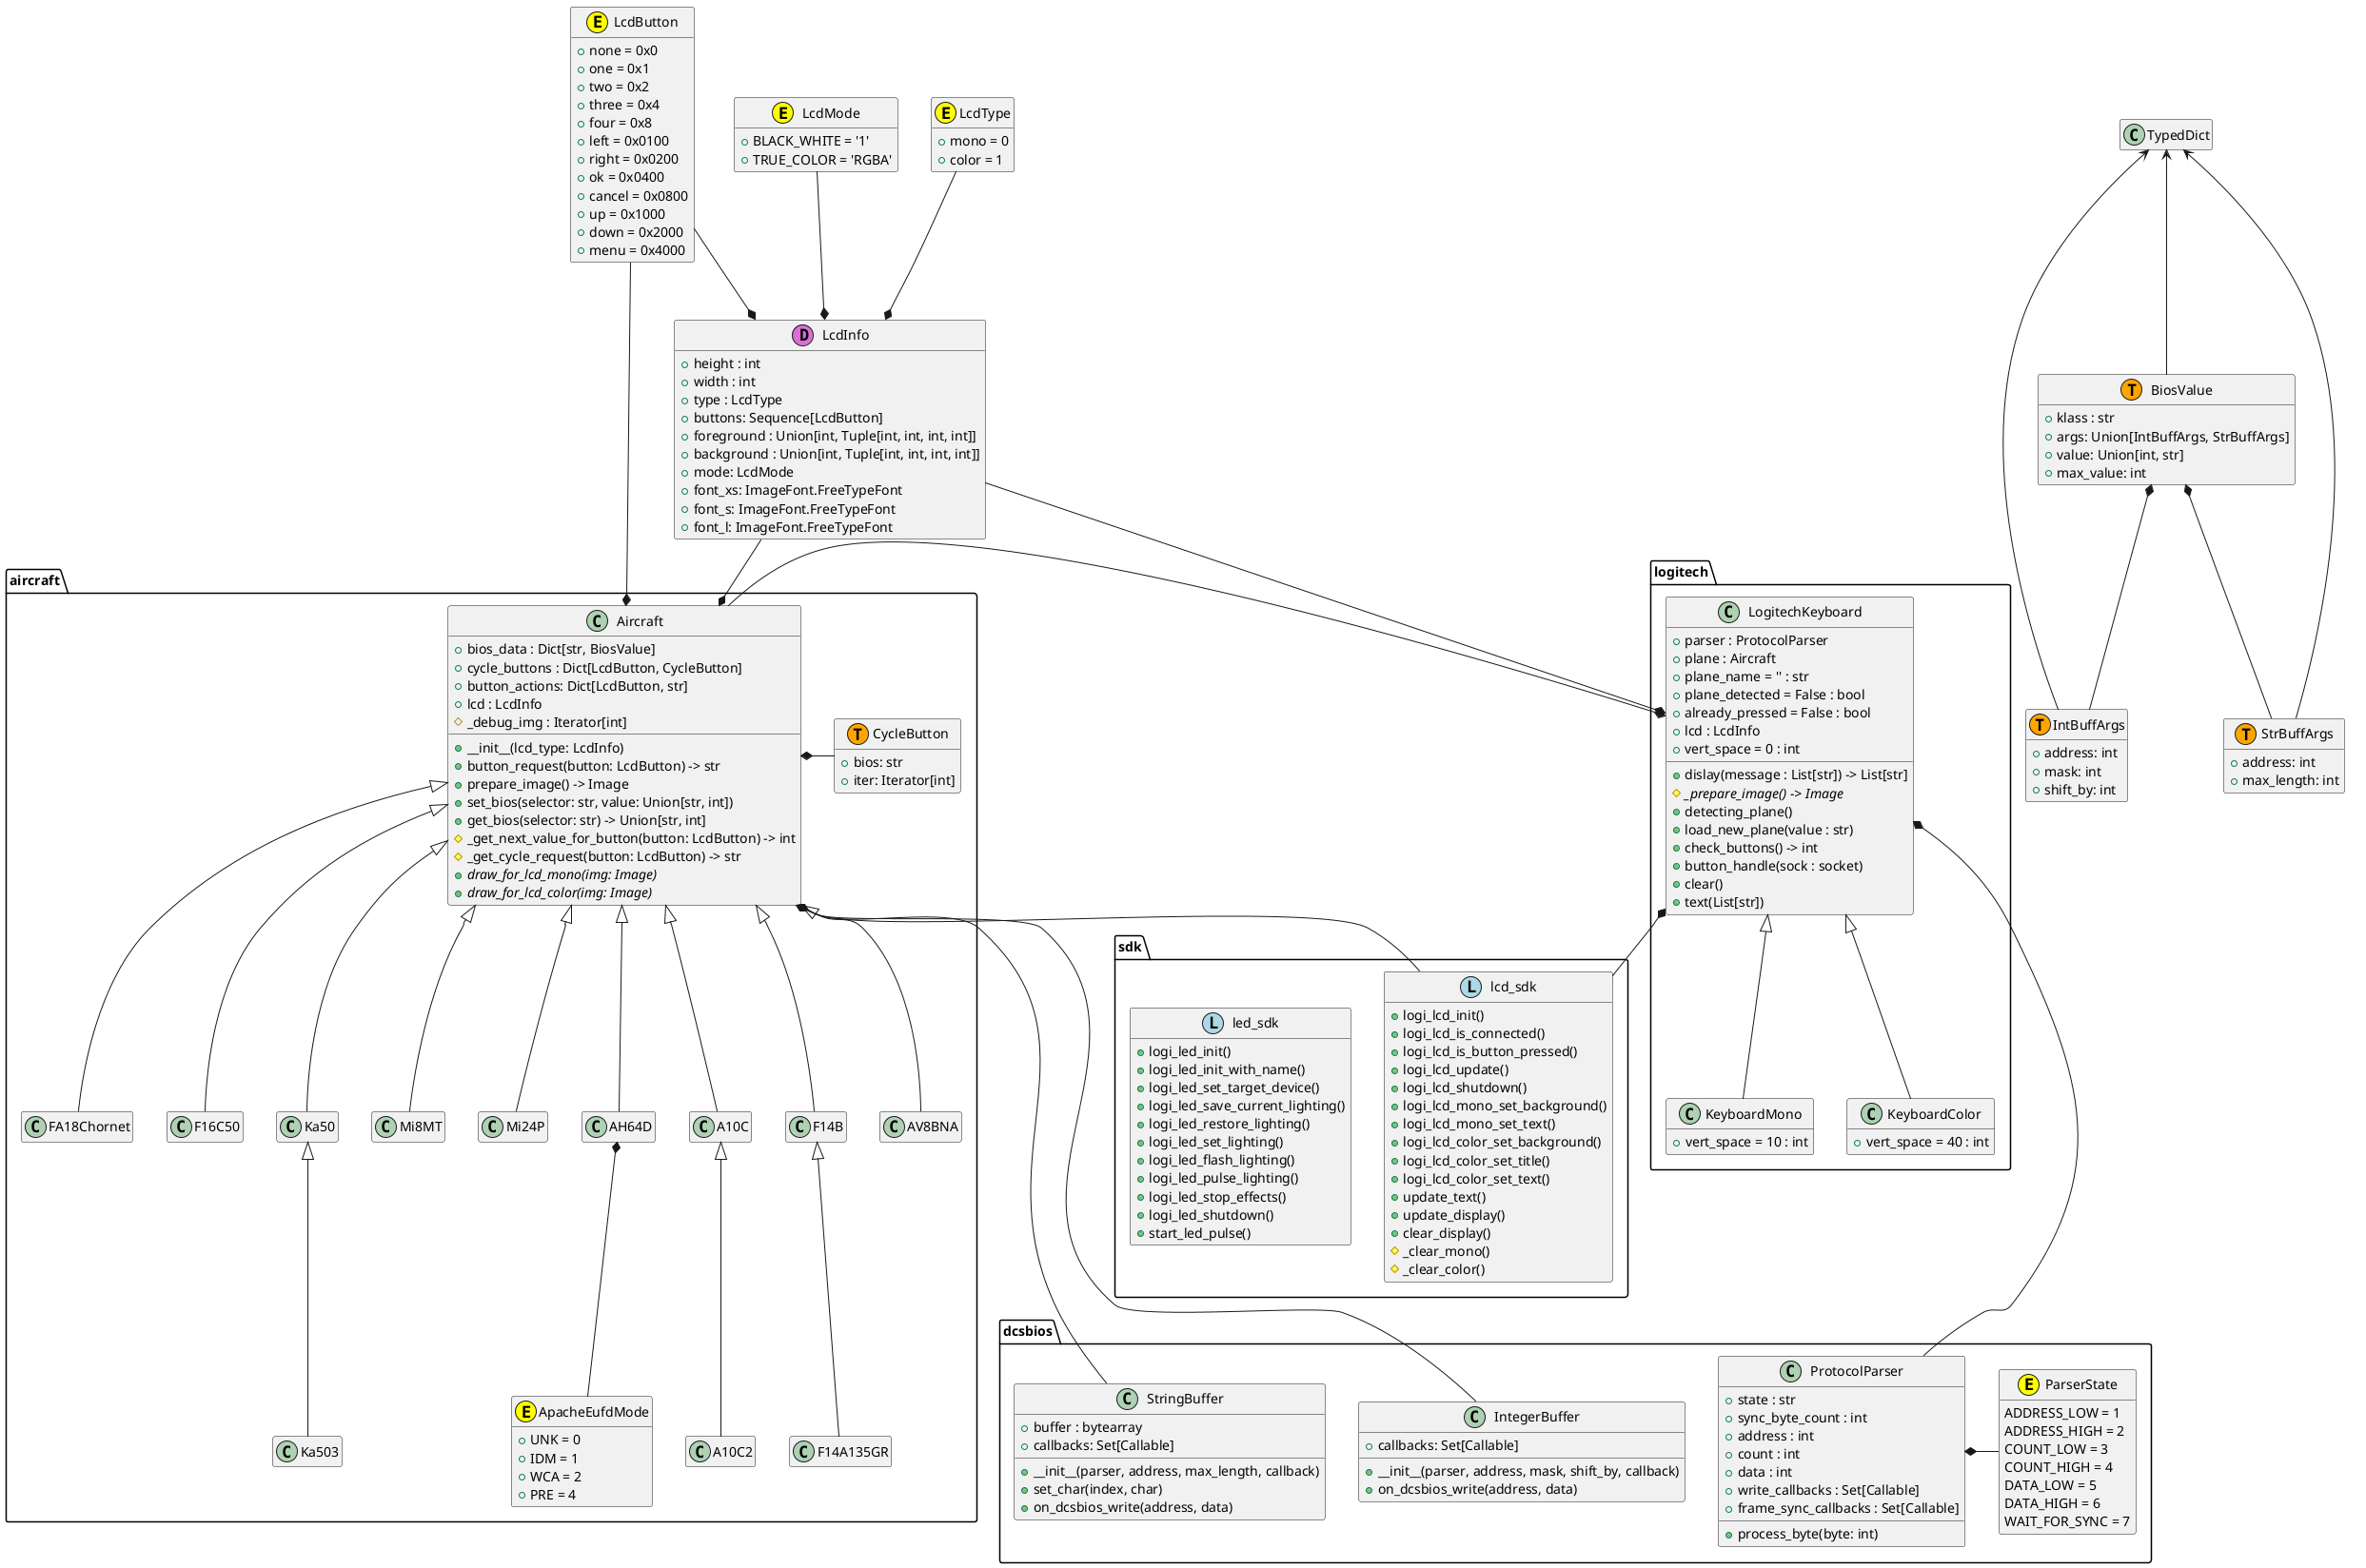 @startuml
hide empty members

package dcsbios {
    class ProtocolParser {
        + state : str
        + sync_byte_count : int
        + address : int
        + count : int
        + data : int
        + write_callbacks : Set[Callable]
        + frame_sync_callbacks : Set[Callable]
        + process_byte(byte: int)
    }

    class StringBuffer {
        + buffer : bytearray
        + callbacks: Set[Callable]
        + __init__(parser, address, max_length, callback)
        + set_char(index, char)
        + on_dcsbios_write(address, data)
    }

    class IntegerBuffer {
        + callbacks: Set[Callable]
        + __init__(parser, address, mask, shift_by, callback)
        + on_dcsbios_write(address, data)
    }
    class ParserState <<(E,yellow)>> {
        ADDRESS_LOW = 1
        ADDRESS_HIGH = 2
        COUNT_LOW = 3
        COUNT_HIGH = 4
        DATA_LOW = 5
        DATA_HIGH = 6
        WAIT_FOR_SYNC = 7
    }
    ProtocolParser *- ParserState
}

package logitech {
    LogitechKeyboard <|-- KeyboardMono
    LogitechKeyboard <|-- KeyboardColor

    class LogitechKeyboard {
        + parser : ProtocolParser
        + plane : Aircraft
        + plane_name = '' : str
        + plane_detected = False : bool
        + already_pressed = False : bool
        + lcd : LcdInfo
        + vert_space = 0 : int
        + dislay(message : List[str]) -> List[str]
        # {abstract} _prepare_image() -> Image
        + detecting_plane()
        + load_new_plane(value : str)
        + check_buttons() -> int
        + button_handle(sock : socket)
        + clear()
        + text(List[str])
    }

    class KeyboardMono {
        + vert_space = 10 : int
    }

    class KeyboardColor {
        + vert_space = 40 : int
    }
}

package aircraft {
    Aircraft <|-- FA18Chornet
    Aircraft <|-- F16C50
    Aircraft <|-- Ka50
    Ka50 <|-- Ka503
    Aircraft <|-- Mi8MT
    Aircraft <|-- Mi24P
    Aircraft <|-- AH64D
    Aircraft <|-- A10C
    A10C <|-- A10C2
    Aircraft <|-- F14B
    F14B <|-- F14A135GR
    Aircraft <|-- AV8BNA
    AH64D *-- ApacheEufdMode
    Aircraft *- CycleButton

    class Aircraft {
        + bios_data : Dict[str, BiosValue]
        + cycle_buttons : Dict[LcdButton, CycleButton]
        + button_actions: Dict[LcdButton, str]
        + lcd : LcdInfo
        # _debug_img : Iterator[int]
        + __init__(lcd_type: LcdInfo)
        + button_request(button: LcdButton) -> str
        + prepare_image() -> Image
        + set_bios(selector: str, value: Union[str, int])
        + get_bios(selector: str) -> Union[str, int]
        # _get_next_value_for_button(button: LcdButton) -> int
        # _get_cycle_request(button: LcdButton) -> str
        + {abstract} draw_for_lcd_mono(img: Image)
        + {abstract} draw_for_lcd_color(img: Image)
    }

    class ApacheEufdMode <<(E,yellow)>> {
        + UNK = 0
        + IDM = 1
        + WCA = 2
        + PRE = 4
    }

    class CycleButton <<(T,orange)>> {
        + bios: str
        + iter: Iterator[int]
    }
}

class LcdInfo <<(D,orchid)>> {
    + height : int
    + width : int
    + type : LcdType
    + buttons: Sequence[LcdButton]
    + foreground : Union[int, Tuple[int, int, int, int]]
    + background : Union[int, Tuple[int, int, int, int]]
    + mode: LcdMode
    + font_xs: ImageFont.FreeTypeFont
    + font_s: ImageFont.FreeTypeFont
    + font_l: ImageFont.FreeTypeFont
}

class LcdMode <<(E,yellow)>> {
    + BLACK_WHITE = '1'
    + TRUE_COLOR = 'RGBA'
}

class LcdType <<(E,yellow)>> {
    + mono = 0
    + color = 1
}

class LcdButton <<(E,yellow)>> {
    + none = 0x0
    + one = 0x1
    + two = 0x2
    + three = 0x4
    + four = 0x8
    + left = 0x0100
    + right = 0x0200
    + ok = 0x0400
    + cancel = 0x0800
    + up = 0x1000
    + down = 0x2000
    + menu = 0x4000
}

package sdk{
    class lcd_sdk <<(L,lightblue)>> {
        + logi_lcd_init()
        + logi_lcd_is_connected()
        + logi_lcd_is_button_pressed()
        + logi_lcd_update()
        + logi_lcd_shutdown()
        + logi_lcd_mono_set_background()
        + logi_lcd_mono_set_text()
        + logi_lcd_color_set_background()
        + logi_lcd_color_set_title()
        + logi_lcd_color_set_text()
        + update_text()
        + update_display()
        + clear_display()
        # _clear_mono()
        # _clear_color()
    }
    class led_sdk <<(L,lightblue)>> {
        + logi_led_init()
        + logi_led_init_with_name()
        + logi_led_set_target_device()
        + logi_led_save_current_lighting()
        + logi_led_restore_lighting()
        + logi_led_set_lighting()
        + logi_led_flash_lighting()
        + logi_led_pulse_lighting()
        + logi_led_stop_effects()
        + logi_led_shutdown()
        + start_led_pulse()
    }
}

class IntBuffArgs <<(T,orange)>> {
    + address: int
    + mask: int
    + shift_by: int
}

class StrBuffArgs <<(T,orange)>> {
    + address: int
    + max_length: int
}

class BiosValue <<(T,orange)>> {
    + klass : str
    + args: Union[IntBuffArgs, StrBuffArgs]
    + value: Union[int, str]
    + max_value: int
}

TypedDict <- IntBuffArgs
TypedDict <- StrBuffArgs
TypedDict <-- BiosValue

BiosValue *-- IntBuffArgs
BiosValue *-- StrBuffArgs

LcdType --* LcdInfo
LcdMode --* LcdInfo
LcdButton --* LcdInfo
LcdButton -* Aircraft

LogitechKeyboard *- Aircraft
LcdInfo -* LogitechKeyboard
LogitechKeyboard *--- ProtocolParser
LogitechKeyboard *-- lcd_sdk

LcdInfo --* Aircraft
Aircraft *-- StringBuffer
Aircraft *--- IntegerBuffer
Aircraft *-- lcd_sdk
@enduml
